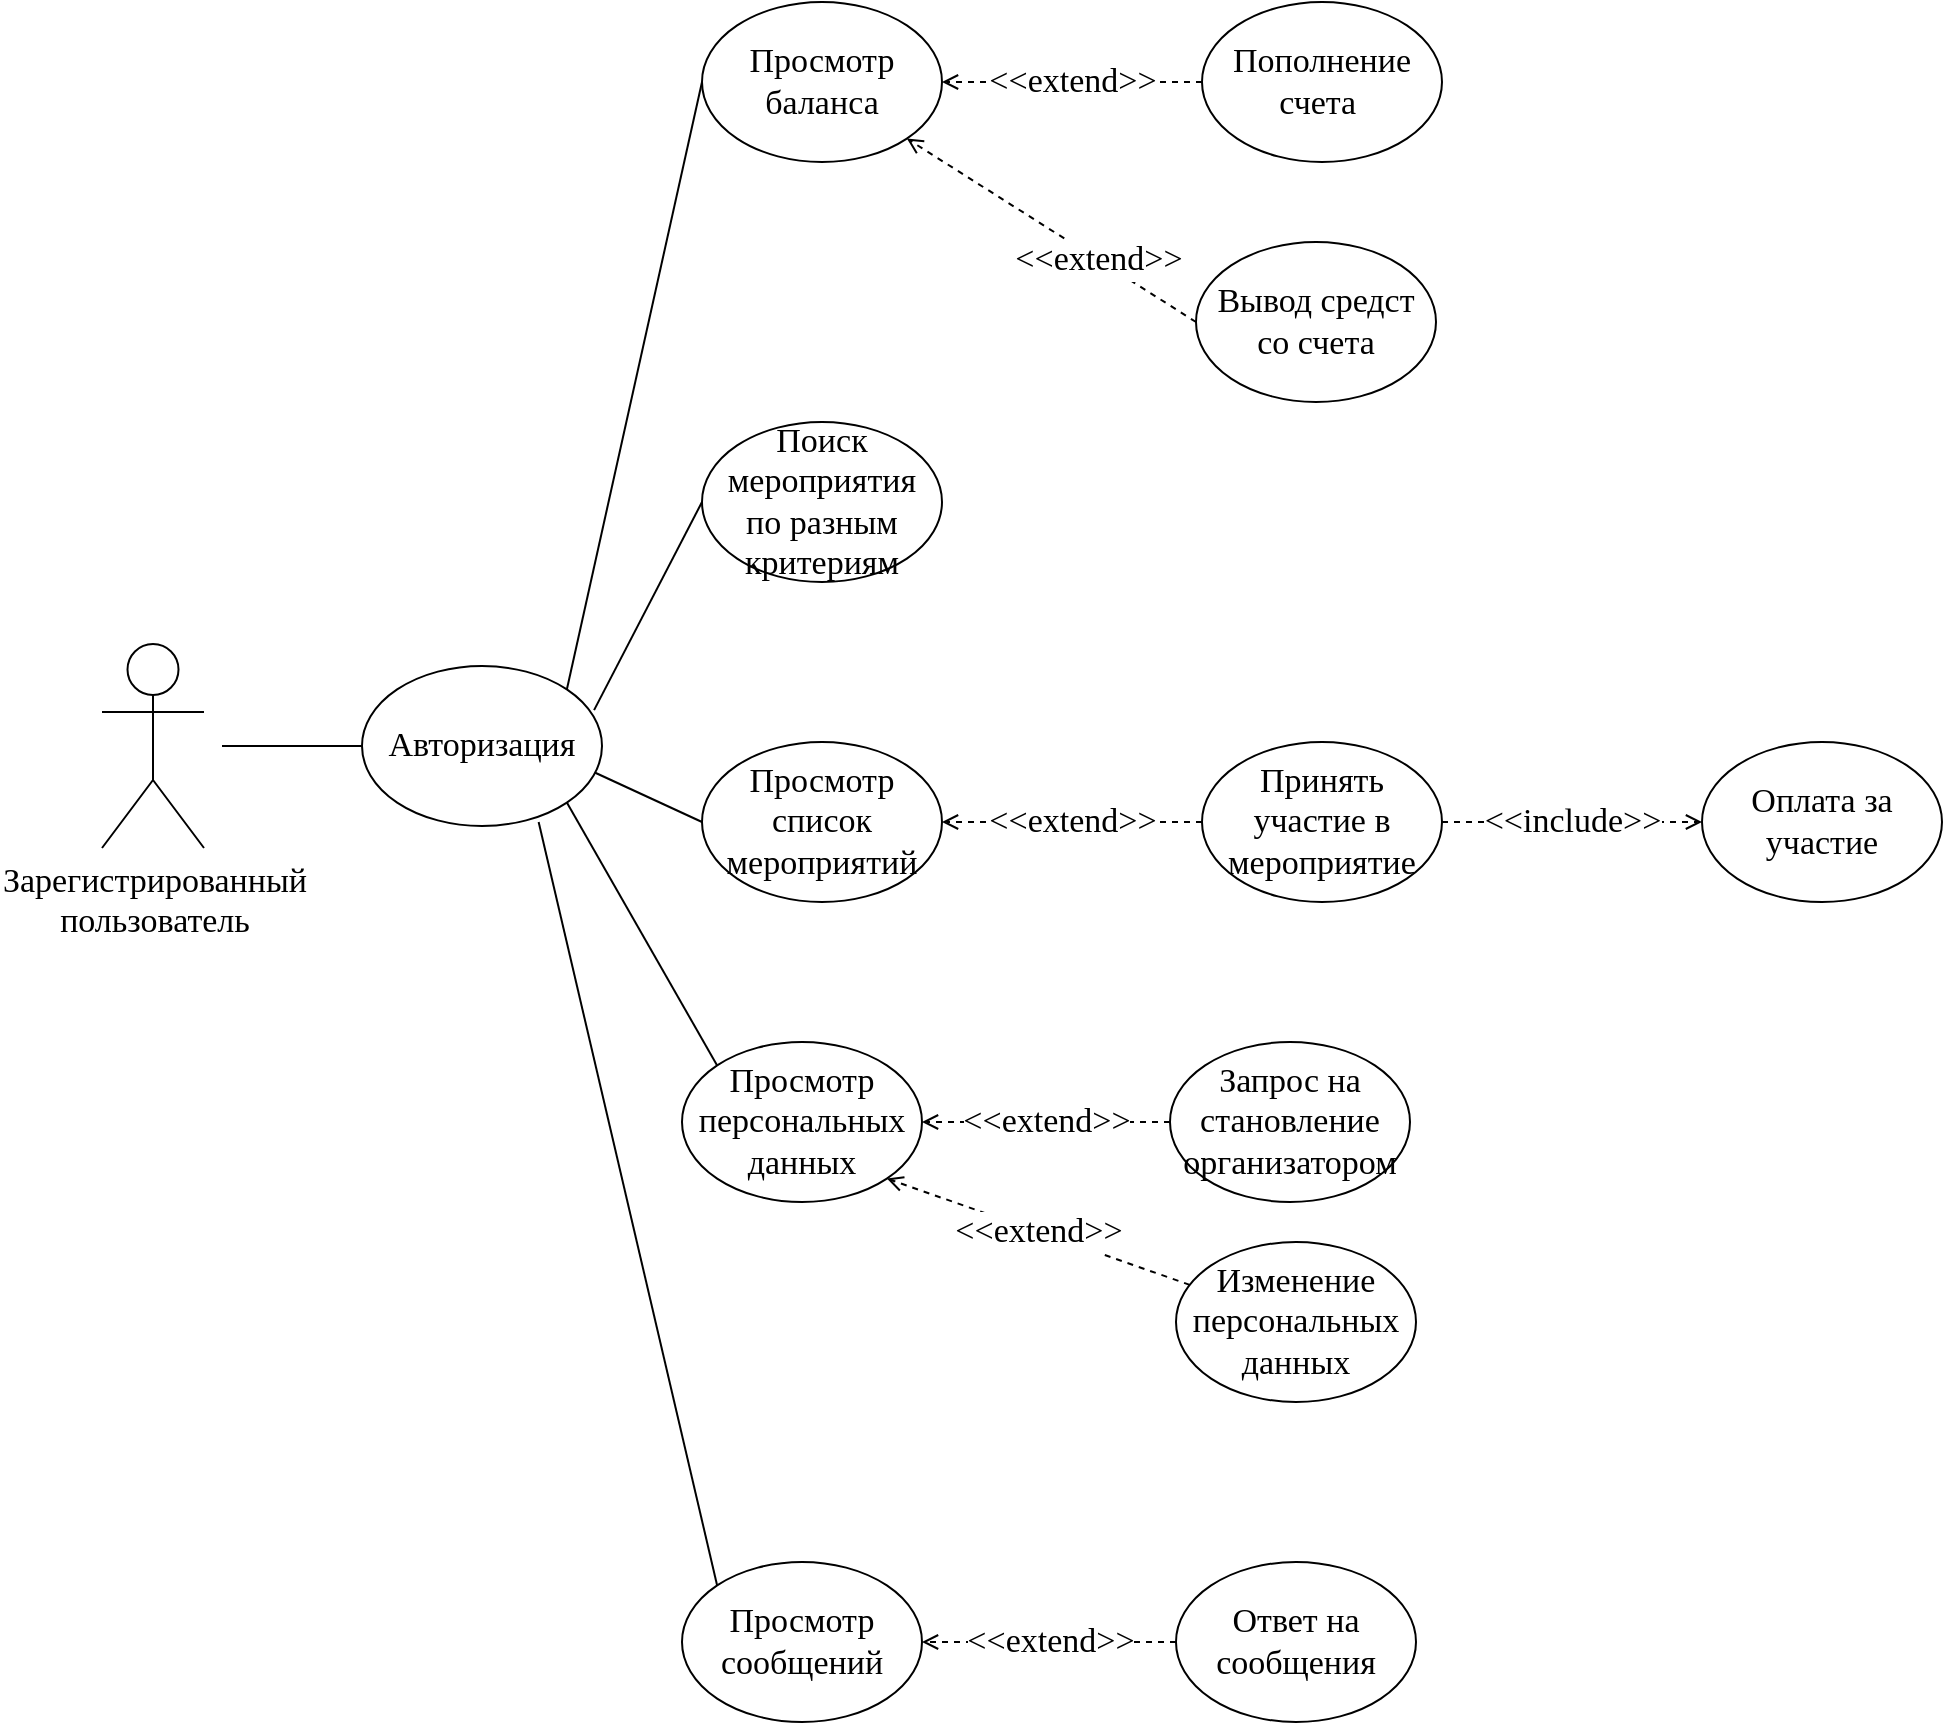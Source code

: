<mxfile version="18.0.1" type="device"><diagram id="DhA1WRztJYwFJPUeFuZ9" name="Страница 1"><mxGraphModel dx="2714" dy="2349" grid="1" gridSize="10" guides="1" tooltips="1" connect="1" arrows="1" fold="1" page="1" pageScale="1" pageWidth="827" pageHeight="1169" math="0" shadow="0"><root><mxCell id="0"/><mxCell id="1" parent="0"/><mxCell id="f0OiVwkvbn8nkqISYCjk-1" value="Зарегистрированный &lt;br style=&quot;font-size: 17px;&quot;&gt;пользователь" style="shape=umlActor;verticalLabelPosition=bottom;verticalAlign=top;html=1;outlineConnect=0;fontFamily=Times New Roman;fontSize=17;" parent="1" vertex="1"><mxGeometry x="-130" y="1" width="51" height="102" as="geometry"/></mxCell><mxCell id="f0OiVwkvbn8nkqISYCjk-2" value="&lt;span style=&quot;color: rgb(0, 0, 0); font-size: 17px; font-style: normal; font-weight: 400; letter-spacing: normal; text-align: center; text-indent: 0px; text-transform: none; word-spacing: 0px; background-color: rgb(255, 255, 255); display: inline; float: none;&quot;&gt;&amp;lt;&amp;lt;extend&amp;gt;&amp;gt;&lt;/span&gt;" style="edgeStyle=none;rounded=0;orthogonalLoop=1;jettySize=auto;html=1;exitX=0;exitY=0.5;exitDx=0;exitDy=0;entryX=1;entryY=0.5;entryDx=0;entryDy=0;dashed=1;endArrow=open;endFill=0;fontFamily=Times New Roman;fontSize=17;" parent="1" source="f0OiVwkvbn8nkqISYCjk-3" target="f0OiVwkvbn8nkqISYCjk-5" edge="1"><mxGeometry relative="1" as="geometry"/></mxCell><mxCell id="f0OiVwkvbn8nkqISYCjk-3" value="Принять участие в мероприятие" style="ellipse;whiteSpace=wrap;html=1;fontFamily=Times New Roman;fontSize=17;" parent="1" vertex="1"><mxGeometry x="420" y="50" width="120" height="80" as="geometry"/></mxCell><mxCell id="f0OiVwkvbn8nkqISYCjk-4" style="edgeStyle=none;rounded=0;orthogonalLoop=1;jettySize=auto;html=1;exitX=0;exitY=0.5;exitDx=0;exitDy=0;endArrow=none;endFill=0;fontFamily=Times New Roman;fontSize=17;entryX=0.972;entryY=0.667;entryDx=0;entryDy=0;entryPerimeter=0;" parent="1" source="f0OiVwkvbn8nkqISYCjk-5" target="f0OiVwkvbn8nkqISYCjk-25" edge="1"><mxGeometry relative="1" as="geometry"><mxPoint x="110" y="60" as="targetPoint"/></mxGeometry></mxCell><mxCell id="f0OiVwkvbn8nkqISYCjk-5" value="Просмотр список&lt;br style=&quot;font-size: 17px;&quot;&gt;мероприятий" style="ellipse;whiteSpace=wrap;html=1;fontFamily=Times New Roman;fontSize=17;" parent="1" vertex="1"><mxGeometry x="170" y="50" width="120" height="80" as="geometry"/></mxCell><mxCell id="f0OiVwkvbn8nkqISYCjk-6" value="Поиск мероприятия&lt;br style=&quot;font-size: 17px;&quot;&gt;по разным критериям" style="ellipse;whiteSpace=wrap;html=1;fontFamily=Times New Roman;fontSize=17;" parent="1" vertex="1"><mxGeometry x="170" y="-110" width="120" height="80" as="geometry"/></mxCell><mxCell id="f0OiVwkvbn8nkqISYCjk-7" style="edgeStyle=none;rounded=0;orthogonalLoop=1;jettySize=auto;html=1;exitX=0;exitY=0.5;exitDx=0;exitDy=0;endArrow=none;endFill=0;fontFamily=Times New Roman;fontSize=17;entryX=0.967;entryY=0.276;entryDx=0;entryDy=0;entryPerimeter=0;" parent="1" source="f0OiVwkvbn8nkqISYCjk-6" target="f0OiVwkvbn8nkqISYCjk-25" edge="1"><mxGeometry relative="1" as="geometry"><mxPoint x="80" y="-60" as="targetPoint"/><mxPoint x="240.0" y="320" as="sourcePoint"/></mxGeometry></mxCell><mxCell id="f0OiVwkvbn8nkqISYCjk-8" value="Просмотр баланса" style="ellipse;whiteSpace=wrap;html=1;fontFamily=Times New Roman;fontSize=17;" parent="1" vertex="1"><mxGeometry x="170" y="-320" width="120" height="80" as="geometry"/></mxCell><mxCell id="f0OiVwkvbn8nkqISYCjk-9" value="Пополнение счета&amp;nbsp;" style="ellipse;whiteSpace=wrap;html=1;fontFamily=Times New Roman;fontSize=17;" parent="1" vertex="1"><mxGeometry x="420" y="-320" width="120" height="80" as="geometry"/></mxCell><mxCell id="f0OiVwkvbn8nkqISYCjk-10" style="edgeStyle=none;rounded=0;orthogonalLoop=1;jettySize=auto;html=1;exitX=0;exitY=0.5;exitDx=0;exitDy=0;endArrow=none;endFill=0;entryX=1;entryY=0;entryDx=0;entryDy=0;fontFamily=Times New Roman;fontSize=17;" parent="1" source="f0OiVwkvbn8nkqISYCjk-8" target="f0OiVwkvbn8nkqISYCjk-25" edge="1"><mxGeometry relative="1" as="geometry"><mxPoint x="70" y="215" as="targetPoint"/><mxPoint x="230" y="185" as="sourcePoint"/></mxGeometry></mxCell><mxCell id="f0OiVwkvbn8nkqISYCjk-11" value="&lt;span style=&quot;color: rgb(0, 0, 0); font-size: 17px; font-style: normal; font-weight: 400; letter-spacing: normal; text-align: center; text-indent: 0px; text-transform: none; word-spacing: 0px; background-color: rgb(255, 255, 255); display: inline; float: none;&quot;&gt;&amp;lt;&amp;lt;extend&amp;gt;&amp;gt;&lt;/span&gt;" style="edgeStyle=none;rounded=0;orthogonalLoop=1;jettySize=auto;html=1;exitX=0;exitY=0.5;exitDx=0;exitDy=0;dashed=1;endArrow=open;endFill=0;entryX=1;entryY=0.5;entryDx=0;entryDy=0;fontFamily=Times New Roman;fontSize=17;" parent="1" source="f0OiVwkvbn8nkqISYCjk-9" target="f0OiVwkvbn8nkqISYCjk-8" edge="1"><mxGeometry relative="1" as="geometry"><mxPoint x="680" y="-40" as="sourcePoint"/><mxPoint x="390" as="targetPoint"/></mxGeometry></mxCell><mxCell id="f0OiVwkvbn8nkqISYCjk-12" style="edgeStyle=none;rounded=0;orthogonalLoop=1;jettySize=auto;html=1;endArrow=none;endFill=0;entryX=1;entryY=1;entryDx=0;entryDy=0;exitX=0;exitY=0;exitDx=0;exitDy=0;fontFamily=Times New Roman;fontSize=17;" parent="1" source="f0OiVwkvbn8nkqISYCjk-13" target="f0OiVwkvbn8nkqISYCjk-25" edge="1"><mxGeometry relative="1" as="geometry"><mxPoint x="70" y="250" as="targetPoint"/><mxPoint x="230" y="400" as="sourcePoint"/></mxGeometry></mxCell><mxCell id="f0OiVwkvbn8nkqISYCjk-13" value="Просмотр персональных данных" style="ellipse;whiteSpace=wrap;html=1;fontFamily=Times New Roman;fontSize=17;" parent="1" vertex="1"><mxGeometry x="160" y="200" width="120" height="80" as="geometry"/></mxCell><mxCell id="f0OiVwkvbn8nkqISYCjk-14" value="Изменение персональных данных" style="ellipse;whiteSpace=wrap;html=1;fontFamily=Times New Roman;fontSize=17;" parent="1" vertex="1"><mxGeometry x="407" y="300" width="120" height="80" as="geometry"/></mxCell><mxCell id="f0OiVwkvbn8nkqISYCjk-15" value="&lt;span style=&quot;color: rgb(0, 0, 0); font-size: 17px; font-style: normal; font-weight: 400; letter-spacing: normal; text-align: center; text-indent: 0px; text-transform: none; word-spacing: 0px; background-color: rgb(255, 255, 255); display: inline; float: none;&quot;&gt;&amp;lt;&amp;lt;extend&amp;gt;&amp;gt;&lt;/span&gt;" style="edgeStyle=none;rounded=0;orthogonalLoop=1;jettySize=auto;html=1;entryX=1;entryY=1;entryDx=0;entryDy=0;dashed=1;endArrow=open;endFill=0;fontFamily=Times New Roman;fontSize=17;" parent="1" source="f0OiVwkvbn8nkqISYCjk-14" target="f0OiVwkvbn8nkqISYCjk-13" edge="1"><mxGeometry relative="1" as="geometry"><mxPoint x="510" y="530" as="sourcePoint"/><mxPoint x="210" y="530" as="targetPoint"/></mxGeometry></mxCell><mxCell id="f0OiVwkvbn8nkqISYCjk-16" value="Запрос на становление организатором" style="ellipse;whiteSpace=wrap;html=1;fontFamily=Times New Roman;fontSize=17;" parent="1" vertex="1"><mxGeometry x="404" y="200" width="120" height="80" as="geometry"/></mxCell><mxCell id="f0OiVwkvbn8nkqISYCjk-17" value="&lt;span style=&quot;color: rgb(0, 0, 0); font-size: 17px; font-style: normal; font-weight: 400; letter-spacing: normal; text-align: center; text-indent: 0px; text-transform: none; word-spacing: 0px; background-color: rgb(255, 255, 255); display: inline; float: none;&quot;&gt;&amp;lt;&amp;lt;extend&amp;gt;&amp;gt;&lt;/span&gt;" style="edgeStyle=none;rounded=0;orthogonalLoop=1;jettySize=auto;html=1;exitX=0;exitY=0.5;exitDx=0;exitDy=0;entryX=1;entryY=0.5;entryDx=0;entryDy=0;dashed=1;endArrow=open;endFill=0;fontFamily=Times New Roman;fontSize=17;" parent="1" source="f0OiVwkvbn8nkqISYCjk-16" target="f0OiVwkvbn8nkqISYCjk-13" edge="1"><mxGeometry relative="1" as="geometry"><mxPoint x="530" y="530" as="sourcePoint"/><mxPoint x="332.426" y="478.284" as="targetPoint"/></mxGeometry></mxCell><mxCell id="f0OiVwkvbn8nkqISYCjk-18" value="Просмотр сообщений" style="ellipse;whiteSpace=wrap;html=1;fontFamily=Times New Roman;fontSize=17;" parent="1" vertex="1"><mxGeometry x="160" y="460" width="120" height="80" as="geometry"/></mxCell><mxCell id="f0OiVwkvbn8nkqISYCjk-19" style="edgeStyle=none;rounded=0;orthogonalLoop=1;jettySize=auto;html=1;endArrow=none;endFill=0;exitX=0;exitY=0;exitDx=0;exitDy=0;entryX=0.736;entryY=0.975;entryDx=0;entryDy=0;fontFamily=Times New Roman;fontSize=17;entryPerimeter=0;" parent="1" source="f0OiVwkvbn8nkqISYCjk-18" target="f0OiVwkvbn8nkqISYCjk-25" edge="1"><mxGeometry relative="1" as="geometry"><mxPoint x="40" y="280" as="targetPoint"/><mxPoint x="240" y="410" as="sourcePoint"/></mxGeometry></mxCell><mxCell id="f0OiVwkvbn8nkqISYCjk-20" value="Ответ на сообщения" style="ellipse;whiteSpace=wrap;html=1;fontFamily=Times New Roman;fontSize=17;" parent="1" vertex="1"><mxGeometry x="407" y="460" width="120" height="80" as="geometry"/></mxCell><mxCell id="f0OiVwkvbn8nkqISYCjk-21" value="&lt;span style=&quot;color: rgb(0, 0, 0); font-size: 17px; font-style: normal; font-weight: 400; letter-spacing: normal; text-align: center; text-indent: 0px; text-transform: none; word-spacing: 0px; background-color: rgb(255, 255, 255); display: inline; float: none;&quot;&gt;&amp;lt;&amp;lt;extend&amp;gt;&amp;gt;&lt;/span&gt;" style="edgeStyle=none;rounded=0;orthogonalLoop=1;jettySize=auto;html=1;exitX=0;exitY=0.5;exitDx=0;exitDy=0;entryX=1;entryY=0.5;entryDx=0;entryDy=0;dashed=1;endArrow=open;endFill=0;fontFamily=Times New Roman;fontSize=17;" parent="1" source="f0OiVwkvbn8nkqISYCjk-20" target="f0OiVwkvbn8nkqISYCjk-18" edge="1"><mxGeometry relative="1" as="geometry"><mxPoint x="199.57" y="720.0" as="sourcePoint"/><mxPoint x="81.996" y="628.284" as="targetPoint"/></mxGeometry></mxCell><mxCell id="f0OiVwkvbn8nkqISYCjk-22" value="&amp;lt;&amp;lt;include&amp;gt;&amp;gt;" style="edgeStyle=none;rounded=0;orthogonalLoop=1;jettySize=auto;html=1;exitX=1;exitY=0.5;exitDx=0;exitDy=0;endArrow=open;endFill=0;dashed=1;entryX=0;entryY=0.5;entryDx=0;entryDy=0;fontFamily=Times New Roman;fontSize=17;" parent="1" source="f0OiVwkvbn8nkqISYCjk-3" target="f0OiVwkvbn8nkqISYCjk-23" edge="1"><mxGeometry relative="1" as="geometry"><mxPoint x="780" y="240.0" as="sourcePoint"/><mxPoint x="810" y="200" as="targetPoint"/></mxGeometry></mxCell><mxCell id="f0OiVwkvbn8nkqISYCjk-23" value="Оплата за участие" style="ellipse;whiteSpace=wrap;html=1;fontFamily=Times New Roman;fontSize=17;" parent="1" vertex="1"><mxGeometry x="670" y="50" width="120" height="80" as="geometry"/></mxCell><mxCell id="f0OiVwkvbn8nkqISYCjk-24" style="edgeStyle=orthogonalEdgeStyle;rounded=0;orthogonalLoop=1;jettySize=auto;html=1;exitX=0;exitY=0.5;exitDx=0;exitDy=0;endArrow=none;endFill=0;fontFamily=Times New Roman;fontSize=17;" parent="1" source="f0OiVwkvbn8nkqISYCjk-25" edge="1"><mxGeometry relative="1" as="geometry"><mxPoint x="-70" y="52" as="targetPoint"/><Array as="points"><mxPoint x="-70" y="52"/></Array></mxGeometry></mxCell><mxCell id="f0OiVwkvbn8nkqISYCjk-25" value="Авторизация" style="ellipse;whiteSpace=wrap;html=1;fontFamily=Times New Roman;fontSize=17;" parent="1" vertex="1"><mxGeometry y="12" width="120" height="80" as="geometry"/></mxCell><mxCell id="f0OiVwkvbn8nkqISYCjk-27" style="edgeStyle=none;rounded=0;orthogonalLoop=1;jettySize=auto;html=1;exitX=0;exitY=0.5;exitDx=0;exitDy=0;entryX=1;entryY=1;entryDx=0;entryDy=0;endArrow=open;endFill=0;dashed=1;fontFamily=Times New Roman;fontSize=17;" parent="1" source="f0OiVwkvbn8nkqISYCjk-29" target="f0OiVwkvbn8nkqISYCjk-8" edge="1"><mxGeometry relative="1" as="geometry"/></mxCell><mxCell id="f0OiVwkvbn8nkqISYCjk-28" value="&amp;lt;&amp;lt;extend&amp;gt;&amp;gt;" style="edgeLabel;html=1;align=center;verticalAlign=middle;resizable=0;points=[];fontFamily=Times New Roman;fontSize=17;" parent="f0OiVwkvbn8nkqISYCjk-27" vertex="1" connectable="0"><mxGeometry x="-0.32" relative="1" as="geometry"><mxPoint as="offset"/></mxGeometry></mxCell><mxCell id="f0OiVwkvbn8nkqISYCjk-29" value="Вывод средст со счета" style="ellipse;whiteSpace=wrap;html=1;fontFamily=Times New Roman;fontSize=17;" parent="1" vertex="1"><mxGeometry x="417" y="-200" width="120" height="80" as="geometry"/></mxCell></root></mxGraphModel></diagram></mxfile>